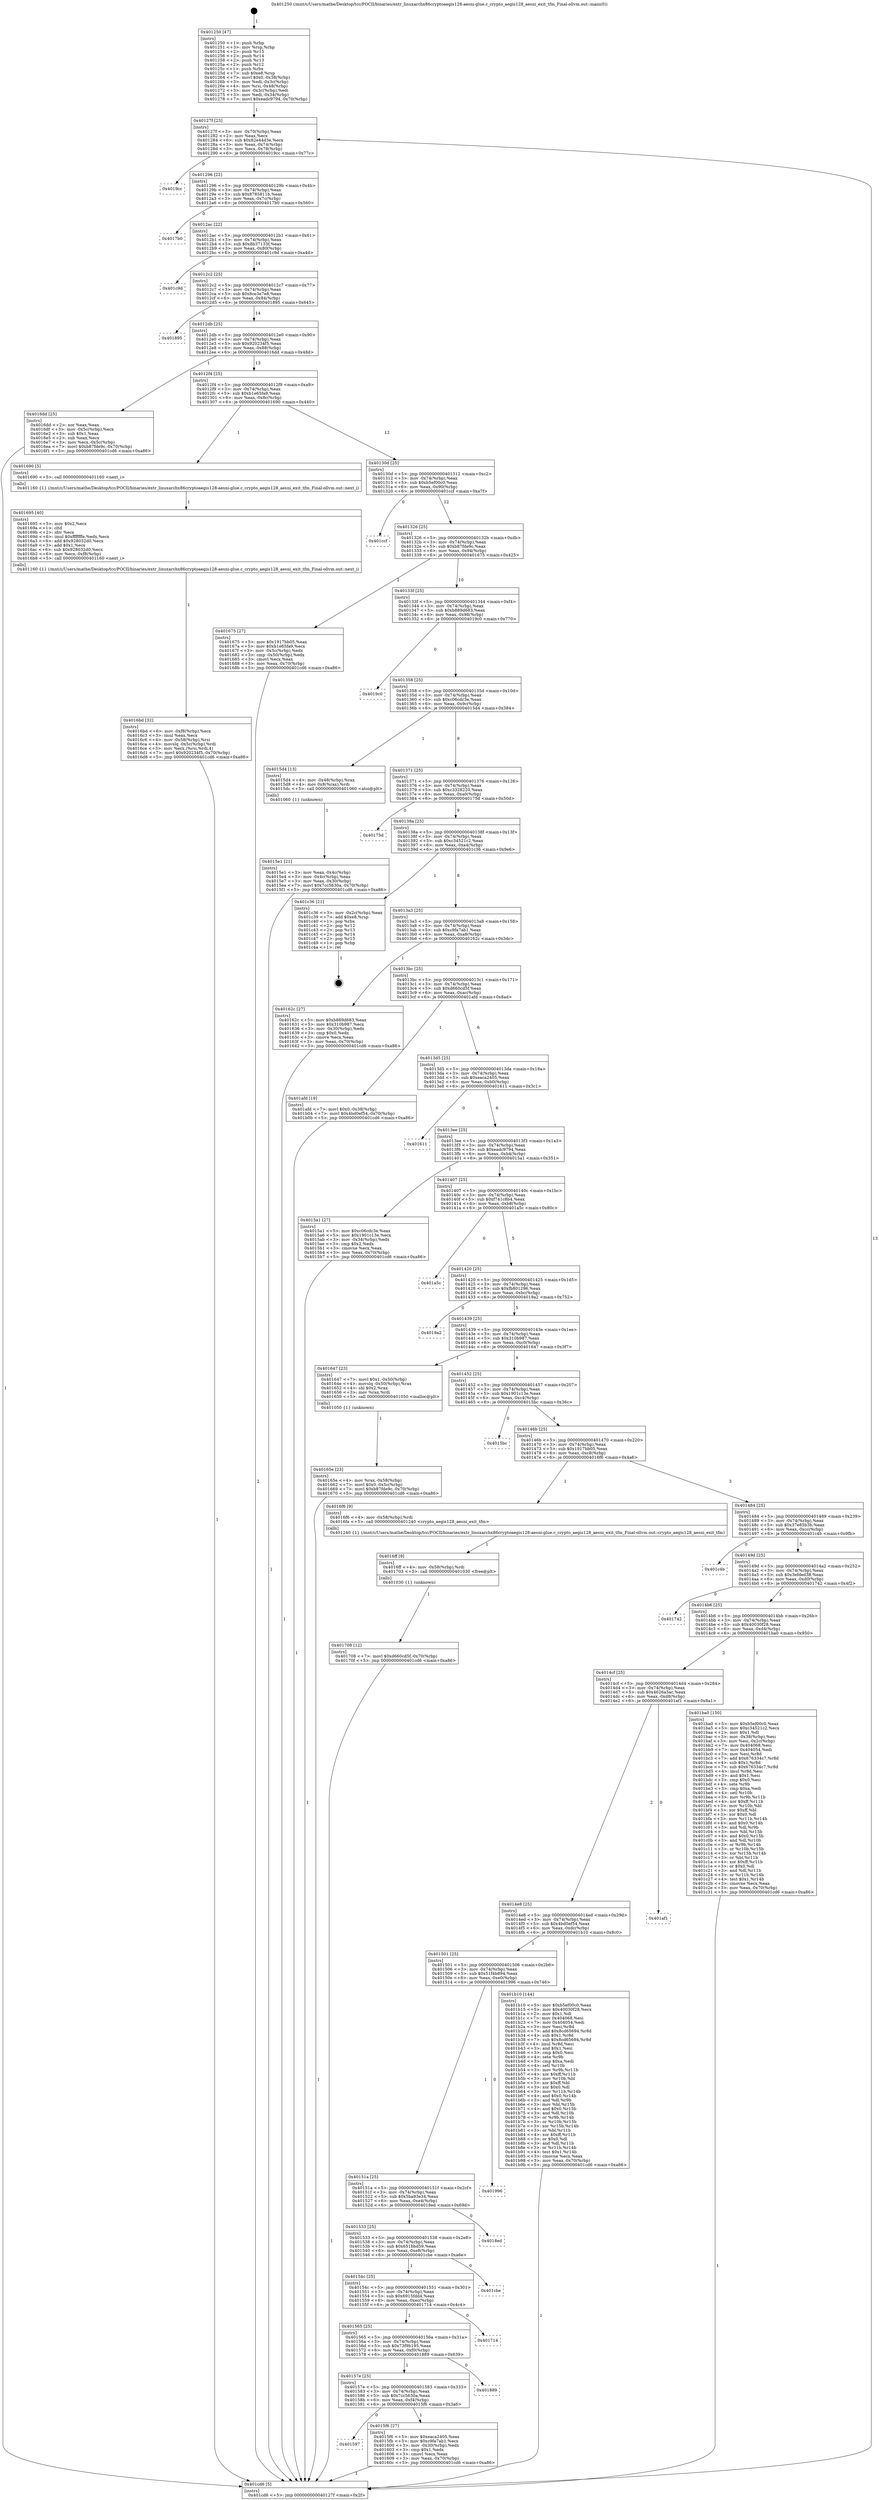 digraph "0x401250" {
  label = "0x401250 (/mnt/c/Users/mathe/Desktop/tcc/POCII/binaries/extr_linuxarchx86cryptoaegis128-aesni-glue.c_crypto_aegis128_aesni_exit_tfm_Final-ollvm.out::main(0))"
  labelloc = "t"
  node[shape=record]

  Entry [label="",width=0.3,height=0.3,shape=circle,fillcolor=black,style=filled]
  "0x40127f" [label="{
     0x40127f [23]\l
     | [instrs]\l
     &nbsp;&nbsp;0x40127f \<+3\>: mov -0x70(%rbp),%eax\l
     &nbsp;&nbsp;0x401282 \<+2\>: mov %eax,%ecx\l
     &nbsp;&nbsp;0x401284 \<+6\>: sub $0x82e44d3e,%ecx\l
     &nbsp;&nbsp;0x40128a \<+3\>: mov %eax,-0x74(%rbp)\l
     &nbsp;&nbsp;0x40128d \<+3\>: mov %ecx,-0x78(%rbp)\l
     &nbsp;&nbsp;0x401290 \<+6\>: je 00000000004019cc \<main+0x77c\>\l
  }"]
  "0x4019cc" [label="{
     0x4019cc\l
  }", style=dashed]
  "0x401296" [label="{
     0x401296 [22]\l
     | [instrs]\l
     &nbsp;&nbsp;0x401296 \<+5\>: jmp 000000000040129b \<main+0x4b\>\l
     &nbsp;&nbsp;0x40129b \<+3\>: mov -0x74(%rbp),%eax\l
     &nbsp;&nbsp;0x40129e \<+5\>: sub $0x8785811b,%eax\l
     &nbsp;&nbsp;0x4012a3 \<+3\>: mov %eax,-0x7c(%rbp)\l
     &nbsp;&nbsp;0x4012a6 \<+6\>: je 00000000004017b0 \<main+0x560\>\l
  }"]
  Exit [label="",width=0.3,height=0.3,shape=circle,fillcolor=black,style=filled,peripheries=2]
  "0x4017b0" [label="{
     0x4017b0\l
  }", style=dashed]
  "0x4012ac" [label="{
     0x4012ac [22]\l
     | [instrs]\l
     &nbsp;&nbsp;0x4012ac \<+5\>: jmp 00000000004012b1 \<main+0x61\>\l
     &nbsp;&nbsp;0x4012b1 \<+3\>: mov -0x74(%rbp),%eax\l
     &nbsp;&nbsp;0x4012b4 \<+5\>: sub $0x8b37133f,%eax\l
     &nbsp;&nbsp;0x4012b9 \<+3\>: mov %eax,-0x80(%rbp)\l
     &nbsp;&nbsp;0x4012bc \<+6\>: je 0000000000401c9d \<main+0xa4d\>\l
  }"]
  "0x401708" [label="{
     0x401708 [12]\l
     | [instrs]\l
     &nbsp;&nbsp;0x401708 \<+7\>: movl $0xd660cd5f,-0x70(%rbp)\l
     &nbsp;&nbsp;0x40170f \<+5\>: jmp 0000000000401cd6 \<main+0xa86\>\l
  }"]
  "0x401c9d" [label="{
     0x401c9d\l
  }", style=dashed]
  "0x4012c2" [label="{
     0x4012c2 [25]\l
     | [instrs]\l
     &nbsp;&nbsp;0x4012c2 \<+5\>: jmp 00000000004012c7 \<main+0x77\>\l
     &nbsp;&nbsp;0x4012c7 \<+3\>: mov -0x74(%rbp),%eax\l
     &nbsp;&nbsp;0x4012ca \<+5\>: sub $0x8ce3e7e8,%eax\l
     &nbsp;&nbsp;0x4012cf \<+6\>: mov %eax,-0x84(%rbp)\l
     &nbsp;&nbsp;0x4012d5 \<+6\>: je 0000000000401895 \<main+0x645\>\l
  }"]
  "0x4016ff" [label="{
     0x4016ff [9]\l
     | [instrs]\l
     &nbsp;&nbsp;0x4016ff \<+4\>: mov -0x58(%rbp),%rdi\l
     &nbsp;&nbsp;0x401703 \<+5\>: call 0000000000401030 \<free@plt\>\l
     | [calls]\l
     &nbsp;&nbsp;0x401030 \{1\} (unknown)\l
  }"]
  "0x401895" [label="{
     0x401895\l
  }", style=dashed]
  "0x4012db" [label="{
     0x4012db [25]\l
     | [instrs]\l
     &nbsp;&nbsp;0x4012db \<+5\>: jmp 00000000004012e0 \<main+0x90\>\l
     &nbsp;&nbsp;0x4012e0 \<+3\>: mov -0x74(%rbp),%eax\l
     &nbsp;&nbsp;0x4012e3 \<+5\>: sub $0x920234f5,%eax\l
     &nbsp;&nbsp;0x4012e8 \<+6\>: mov %eax,-0x88(%rbp)\l
     &nbsp;&nbsp;0x4012ee \<+6\>: je 00000000004016dd \<main+0x48d\>\l
  }"]
  "0x4016bd" [label="{
     0x4016bd [32]\l
     | [instrs]\l
     &nbsp;&nbsp;0x4016bd \<+6\>: mov -0xf8(%rbp),%ecx\l
     &nbsp;&nbsp;0x4016c3 \<+3\>: imul %eax,%ecx\l
     &nbsp;&nbsp;0x4016c6 \<+4\>: mov -0x58(%rbp),%rsi\l
     &nbsp;&nbsp;0x4016ca \<+4\>: movslq -0x5c(%rbp),%rdi\l
     &nbsp;&nbsp;0x4016ce \<+3\>: mov %ecx,(%rsi,%rdi,4)\l
     &nbsp;&nbsp;0x4016d1 \<+7\>: movl $0x920234f5,-0x70(%rbp)\l
     &nbsp;&nbsp;0x4016d8 \<+5\>: jmp 0000000000401cd6 \<main+0xa86\>\l
  }"]
  "0x4016dd" [label="{
     0x4016dd [25]\l
     | [instrs]\l
     &nbsp;&nbsp;0x4016dd \<+2\>: xor %eax,%eax\l
     &nbsp;&nbsp;0x4016df \<+3\>: mov -0x5c(%rbp),%ecx\l
     &nbsp;&nbsp;0x4016e2 \<+3\>: sub $0x1,%eax\l
     &nbsp;&nbsp;0x4016e5 \<+2\>: sub %eax,%ecx\l
     &nbsp;&nbsp;0x4016e7 \<+3\>: mov %ecx,-0x5c(%rbp)\l
     &nbsp;&nbsp;0x4016ea \<+7\>: movl $0xb87fde9c,-0x70(%rbp)\l
     &nbsp;&nbsp;0x4016f1 \<+5\>: jmp 0000000000401cd6 \<main+0xa86\>\l
  }"]
  "0x4012f4" [label="{
     0x4012f4 [25]\l
     | [instrs]\l
     &nbsp;&nbsp;0x4012f4 \<+5\>: jmp 00000000004012f9 \<main+0xa9\>\l
     &nbsp;&nbsp;0x4012f9 \<+3\>: mov -0x74(%rbp),%eax\l
     &nbsp;&nbsp;0x4012fc \<+5\>: sub $0xb1e65fa9,%eax\l
     &nbsp;&nbsp;0x401301 \<+6\>: mov %eax,-0x8c(%rbp)\l
     &nbsp;&nbsp;0x401307 \<+6\>: je 0000000000401690 \<main+0x440\>\l
  }"]
  "0x401695" [label="{
     0x401695 [40]\l
     | [instrs]\l
     &nbsp;&nbsp;0x401695 \<+5\>: mov $0x2,%ecx\l
     &nbsp;&nbsp;0x40169a \<+1\>: cltd\l
     &nbsp;&nbsp;0x40169b \<+2\>: idiv %ecx\l
     &nbsp;&nbsp;0x40169d \<+6\>: imul $0xfffffffe,%edx,%ecx\l
     &nbsp;&nbsp;0x4016a3 \<+6\>: add $0x928032d0,%ecx\l
     &nbsp;&nbsp;0x4016a9 \<+3\>: add $0x1,%ecx\l
     &nbsp;&nbsp;0x4016ac \<+6\>: sub $0x928032d0,%ecx\l
     &nbsp;&nbsp;0x4016b2 \<+6\>: mov %ecx,-0xf8(%rbp)\l
     &nbsp;&nbsp;0x4016b8 \<+5\>: call 0000000000401160 \<next_i\>\l
     | [calls]\l
     &nbsp;&nbsp;0x401160 \{1\} (/mnt/c/Users/mathe/Desktop/tcc/POCII/binaries/extr_linuxarchx86cryptoaegis128-aesni-glue.c_crypto_aegis128_aesni_exit_tfm_Final-ollvm.out::next_i)\l
  }"]
  "0x401690" [label="{
     0x401690 [5]\l
     | [instrs]\l
     &nbsp;&nbsp;0x401690 \<+5\>: call 0000000000401160 \<next_i\>\l
     | [calls]\l
     &nbsp;&nbsp;0x401160 \{1\} (/mnt/c/Users/mathe/Desktop/tcc/POCII/binaries/extr_linuxarchx86cryptoaegis128-aesni-glue.c_crypto_aegis128_aesni_exit_tfm_Final-ollvm.out::next_i)\l
  }"]
  "0x40130d" [label="{
     0x40130d [25]\l
     | [instrs]\l
     &nbsp;&nbsp;0x40130d \<+5\>: jmp 0000000000401312 \<main+0xc2\>\l
     &nbsp;&nbsp;0x401312 \<+3\>: mov -0x74(%rbp),%eax\l
     &nbsp;&nbsp;0x401315 \<+5\>: sub $0xb5ef00c0,%eax\l
     &nbsp;&nbsp;0x40131a \<+6\>: mov %eax,-0x90(%rbp)\l
     &nbsp;&nbsp;0x401320 \<+6\>: je 0000000000401ccf \<main+0xa7f\>\l
  }"]
  "0x40165e" [label="{
     0x40165e [23]\l
     | [instrs]\l
     &nbsp;&nbsp;0x40165e \<+4\>: mov %rax,-0x58(%rbp)\l
     &nbsp;&nbsp;0x401662 \<+7\>: movl $0x0,-0x5c(%rbp)\l
     &nbsp;&nbsp;0x401669 \<+7\>: movl $0xb87fde9c,-0x70(%rbp)\l
     &nbsp;&nbsp;0x401670 \<+5\>: jmp 0000000000401cd6 \<main+0xa86\>\l
  }"]
  "0x401ccf" [label="{
     0x401ccf\l
  }", style=dashed]
  "0x401326" [label="{
     0x401326 [25]\l
     | [instrs]\l
     &nbsp;&nbsp;0x401326 \<+5\>: jmp 000000000040132b \<main+0xdb\>\l
     &nbsp;&nbsp;0x40132b \<+3\>: mov -0x74(%rbp),%eax\l
     &nbsp;&nbsp;0x40132e \<+5\>: sub $0xb87fde9c,%eax\l
     &nbsp;&nbsp;0x401333 \<+6\>: mov %eax,-0x94(%rbp)\l
     &nbsp;&nbsp;0x401339 \<+6\>: je 0000000000401675 \<main+0x425\>\l
  }"]
  "0x401597" [label="{
     0x401597\l
  }", style=dashed]
  "0x401675" [label="{
     0x401675 [27]\l
     | [instrs]\l
     &nbsp;&nbsp;0x401675 \<+5\>: mov $0x1917bb05,%eax\l
     &nbsp;&nbsp;0x40167a \<+5\>: mov $0xb1e65fa9,%ecx\l
     &nbsp;&nbsp;0x40167f \<+3\>: mov -0x5c(%rbp),%edx\l
     &nbsp;&nbsp;0x401682 \<+3\>: cmp -0x50(%rbp),%edx\l
     &nbsp;&nbsp;0x401685 \<+3\>: cmovl %ecx,%eax\l
     &nbsp;&nbsp;0x401688 \<+3\>: mov %eax,-0x70(%rbp)\l
     &nbsp;&nbsp;0x40168b \<+5\>: jmp 0000000000401cd6 \<main+0xa86\>\l
  }"]
  "0x40133f" [label="{
     0x40133f [25]\l
     | [instrs]\l
     &nbsp;&nbsp;0x40133f \<+5\>: jmp 0000000000401344 \<main+0xf4\>\l
     &nbsp;&nbsp;0x401344 \<+3\>: mov -0x74(%rbp),%eax\l
     &nbsp;&nbsp;0x401347 \<+5\>: sub $0xb889d683,%eax\l
     &nbsp;&nbsp;0x40134c \<+6\>: mov %eax,-0x98(%rbp)\l
     &nbsp;&nbsp;0x401352 \<+6\>: je 00000000004019c0 \<main+0x770\>\l
  }"]
  "0x4015f6" [label="{
     0x4015f6 [27]\l
     | [instrs]\l
     &nbsp;&nbsp;0x4015f6 \<+5\>: mov $0xeaca2405,%eax\l
     &nbsp;&nbsp;0x4015fb \<+5\>: mov $0xc9fa7ab1,%ecx\l
     &nbsp;&nbsp;0x401600 \<+3\>: mov -0x30(%rbp),%edx\l
     &nbsp;&nbsp;0x401603 \<+3\>: cmp $0x1,%edx\l
     &nbsp;&nbsp;0x401606 \<+3\>: cmovl %ecx,%eax\l
     &nbsp;&nbsp;0x401609 \<+3\>: mov %eax,-0x70(%rbp)\l
     &nbsp;&nbsp;0x40160c \<+5\>: jmp 0000000000401cd6 \<main+0xa86\>\l
  }"]
  "0x4019c0" [label="{
     0x4019c0\l
  }", style=dashed]
  "0x401358" [label="{
     0x401358 [25]\l
     | [instrs]\l
     &nbsp;&nbsp;0x401358 \<+5\>: jmp 000000000040135d \<main+0x10d\>\l
     &nbsp;&nbsp;0x40135d \<+3\>: mov -0x74(%rbp),%eax\l
     &nbsp;&nbsp;0x401360 \<+5\>: sub $0xc06cdc3e,%eax\l
     &nbsp;&nbsp;0x401365 \<+6\>: mov %eax,-0x9c(%rbp)\l
     &nbsp;&nbsp;0x40136b \<+6\>: je 00000000004015d4 \<main+0x384\>\l
  }"]
  "0x40157e" [label="{
     0x40157e [25]\l
     | [instrs]\l
     &nbsp;&nbsp;0x40157e \<+5\>: jmp 0000000000401583 \<main+0x333\>\l
     &nbsp;&nbsp;0x401583 \<+3\>: mov -0x74(%rbp),%eax\l
     &nbsp;&nbsp;0x401586 \<+5\>: sub $0x7cc5630a,%eax\l
     &nbsp;&nbsp;0x40158b \<+6\>: mov %eax,-0xf4(%rbp)\l
     &nbsp;&nbsp;0x401591 \<+6\>: je 00000000004015f6 \<main+0x3a6\>\l
  }"]
  "0x4015d4" [label="{
     0x4015d4 [13]\l
     | [instrs]\l
     &nbsp;&nbsp;0x4015d4 \<+4\>: mov -0x48(%rbp),%rax\l
     &nbsp;&nbsp;0x4015d8 \<+4\>: mov 0x8(%rax),%rdi\l
     &nbsp;&nbsp;0x4015dc \<+5\>: call 0000000000401060 \<atoi@plt\>\l
     | [calls]\l
     &nbsp;&nbsp;0x401060 \{1\} (unknown)\l
  }"]
  "0x401371" [label="{
     0x401371 [25]\l
     | [instrs]\l
     &nbsp;&nbsp;0x401371 \<+5\>: jmp 0000000000401376 \<main+0x126\>\l
     &nbsp;&nbsp;0x401376 \<+3\>: mov -0x74(%rbp),%eax\l
     &nbsp;&nbsp;0x401379 \<+5\>: sub $0xc3328220,%eax\l
     &nbsp;&nbsp;0x40137e \<+6\>: mov %eax,-0xa0(%rbp)\l
     &nbsp;&nbsp;0x401384 \<+6\>: je 000000000040175d \<main+0x50d\>\l
  }"]
  "0x401889" [label="{
     0x401889\l
  }", style=dashed]
  "0x40175d" [label="{
     0x40175d\l
  }", style=dashed]
  "0x40138a" [label="{
     0x40138a [25]\l
     | [instrs]\l
     &nbsp;&nbsp;0x40138a \<+5\>: jmp 000000000040138f \<main+0x13f\>\l
     &nbsp;&nbsp;0x40138f \<+3\>: mov -0x74(%rbp),%eax\l
     &nbsp;&nbsp;0x401392 \<+5\>: sub $0xc34521c2,%eax\l
     &nbsp;&nbsp;0x401397 \<+6\>: mov %eax,-0xa4(%rbp)\l
     &nbsp;&nbsp;0x40139d \<+6\>: je 0000000000401c36 \<main+0x9e6\>\l
  }"]
  "0x401565" [label="{
     0x401565 [25]\l
     | [instrs]\l
     &nbsp;&nbsp;0x401565 \<+5\>: jmp 000000000040156a \<main+0x31a\>\l
     &nbsp;&nbsp;0x40156a \<+3\>: mov -0x74(%rbp),%eax\l
     &nbsp;&nbsp;0x40156d \<+5\>: sub $0x73f9b195,%eax\l
     &nbsp;&nbsp;0x401572 \<+6\>: mov %eax,-0xf0(%rbp)\l
     &nbsp;&nbsp;0x401578 \<+6\>: je 0000000000401889 \<main+0x639\>\l
  }"]
  "0x401c36" [label="{
     0x401c36 [21]\l
     | [instrs]\l
     &nbsp;&nbsp;0x401c36 \<+3\>: mov -0x2c(%rbp),%eax\l
     &nbsp;&nbsp;0x401c39 \<+7\>: add $0xe8,%rsp\l
     &nbsp;&nbsp;0x401c40 \<+1\>: pop %rbx\l
     &nbsp;&nbsp;0x401c41 \<+2\>: pop %r12\l
     &nbsp;&nbsp;0x401c43 \<+2\>: pop %r13\l
     &nbsp;&nbsp;0x401c45 \<+2\>: pop %r14\l
     &nbsp;&nbsp;0x401c47 \<+2\>: pop %r15\l
     &nbsp;&nbsp;0x401c49 \<+1\>: pop %rbp\l
     &nbsp;&nbsp;0x401c4a \<+1\>: ret\l
  }"]
  "0x4013a3" [label="{
     0x4013a3 [25]\l
     | [instrs]\l
     &nbsp;&nbsp;0x4013a3 \<+5\>: jmp 00000000004013a8 \<main+0x158\>\l
     &nbsp;&nbsp;0x4013a8 \<+3\>: mov -0x74(%rbp),%eax\l
     &nbsp;&nbsp;0x4013ab \<+5\>: sub $0xc9fa7ab1,%eax\l
     &nbsp;&nbsp;0x4013b0 \<+6\>: mov %eax,-0xa8(%rbp)\l
     &nbsp;&nbsp;0x4013b6 \<+6\>: je 000000000040162c \<main+0x3dc\>\l
  }"]
  "0x401714" [label="{
     0x401714\l
  }", style=dashed]
  "0x40162c" [label="{
     0x40162c [27]\l
     | [instrs]\l
     &nbsp;&nbsp;0x40162c \<+5\>: mov $0xb889d683,%eax\l
     &nbsp;&nbsp;0x401631 \<+5\>: mov $0x310b987,%ecx\l
     &nbsp;&nbsp;0x401636 \<+3\>: mov -0x30(%rbp),%edx\l
     &nbsp;&nbsp;0x401639 \<+3\>: cmp $0x0,%edx\l
     &nbsp;&nbsp;0x40163c \<+3\>: cmove %ecx,%eax\l
     &nbsp;&nbsp;0x40163f \<+3\>: mov %eax,-0x70(%rbp)\l
     &nbsp;&nbsp;0x401642 \<+5\>: jmp 0000000000401cd6 \<main+0xa86\>\l
  }"]
  "0x4013bc" [label="{
     0x4013bc [25]\l
     | [instrs]\l
     &nbsp;&nbsp;0x4013bc \<+5\>: jmp 00000000004013c1 \<main+0x171\>\l
     &nbsp;&nbsp;0x4013c1 \<+3\>: mov -0x74(%rbp),%eax\l
     &nbsp;&nbsp;0x4013c4 \<+5\>: sub $0xd660cd5f,%eax\l
     &nbsp;&nbsp;0x4013c9 \<+6\>: mov %eax,-0xac(%rbp)\l
     &nbsp;&nbsp;0x4013cf \<+6\>: je 0000000000401afd \<main+0x8ad\>\l
  }"]
  "0x40154c" [label="{
     0x40154c [25]\l
     | [instrs]\l
     &nbsp;&nbsp;0x40154c \<+5\>: jmp 0000000000401551 \<main+0x301\>\l
     &nbsp;&nbsp;0x401551 \<+3\>: mov -0x74(%rbp),%eax\l
     &nbsp;&nbsp;0x401554 \<+5\>: sub $0x6915fdd4,%eax\l
     &nbsp;&nbsp;0x401559 \<+6\>: mov %eax,-0xec(%rbp)\l
     &nbsp;&nbsp;0x40155f \<+6\>: je 0000000000401714 \<main+0x4c4\>\l
  }"]
  "0x401afd" [label="{
     0x401afd [19]\l
     | [instrs]\l
     &nbsp;&nbsp;0x401afd \<+7\>: movl $0x0,-0x38(%rbp)\l
     &nbsp;&nbsp;0x401b04 \<+7\>: movl $0x4bd0ef54,-0x70(%rbp)\l
     &nbsp;&nbsp;0x401b0b \<+5\>: jmp 0000000000401cd6 \<main+0xa86\>\l
  }"]
  "0x4013d5" [label="{
     0x4013d5 [25]\l
     | [instrs]\l
     &nbsp;&nbsp;0x4013d5 \<+5\>: jmp 00000000004013da \<main+0x18a\>\l
     &nbsp;&nbsp;0x4013da \<+3\>: mov -0x74(%rbp),%eax\l
     &nbsp;&nbsp;0x4013dd \<+5\>: sub $0xeaca2405,%eax\l
     &nbsp;&nbsp;0x4013e2 \<+6\>: mov %eax,-0xb0(%rbp)\l
     &nbsp;&nbsp;0x4013e8 \<+6\>: je 0000000000401611 \<main+0x3c1\>\l
  }"]
  "0x401cbe" [label="{
     0x401cbe\l
  }", style=dashed]
  "0x401611" [label="{
     0x401611\l
  }", style=dashed]
  "0x4013ee" [label="{
     0x4013ee [25]\l
     | [instrs]\l
     &nbsp;&nbsp;0x4013ee \<+5\>: jmp 00000000004013f3 \<main+0x1a3\>\l
     &nbsp;&nbsp;0x4013f3 \<+3\>: mov -0x74(%rbp),%eax\l
     &nbsp;&nbsp;0x4013f6 \<+5\>: sub $0xeadc9794,%eax\l
     &nbsp;&nbsp;0x4013fb \<+6\>: mov %eax,-0xb4(%rbp)\l
     &nbsp;&nbsp;0x401401 \<+6\>: je 00000000004015a1 \<main+0x351\>\l
  }"]
  "0x401533" [label="{
     0x401533 [25]\l
     | [instrs]\l
     &nbsp;&nbsp;0x401533 \<+5\>: jmp 0000000000401538 \<main+0x2e8\>\l
     &nbsp;&nbsp;0x401538 \<+3\>: mov -0x74(%rbp),%eax\l
     &nbsp;&nbsp;0x40153b \<+5\>: sub $0x651bbd59,%eax\l
     &nbsp;&nbsp;0x401540 \<+6\>: mov %eax,-0xe8(%rbp)\l
     &nbsp;&nbsp;0x401546 \<+6\>: je 0000000000401cbe \<main+0xa6e\>\l
  }"]
  "0x4015a1" [label="{
     0x4015a1 [27]\l
     | [instrs]\l
     &nbsp;&nbsp;0x4015a1 \<+5\>: mov $0xc06cdc3e,%eax\l
     &nbsp;&nbsp;0x4015a6 \<+5\>: mov $0x1901c13e,%ecx\l
     &nbsp;&nbsp;0x4015ab \<+3\>: mov -0x34(%rbp),%edx\l
     &nbsp;&nbsp;0x4015ae \<+3\>: cmp $0x2,%edx\l
     &nbsp;&nbsp;0x4015b1 \<+3\>: cmovne %ecx,%eax\l
     &nbsp;&nbsp;0x4015b4 \<+3\>: mov %eax,-0x70(%rbp)\l
     &nbsp;&nbsp;0x4015b7 \<+5\>: jmp 0000000000401cd6 \<main+0xa86\>\l
  }"]
  "0x401407" [label="{
     0x401407 [25]\l
     | [instrs]\l
     &nbsp;&nbsp;0x401407 \<+5\>: jmp 000000000040140c \<main+0x1bc\>\l
     &nbsp;&nbsp;0x40140c \<+3\>: mov -0x74(%rbp),%eax\l
     &nbsp;&nbsp;0x40140f \<+5\>: sub $0xf741c8b4,%eax\l
     &nbsp;&nbsp;0x401414 \<+6\>: mov %eax,-0xb8(%rbp)\l
     &nbsp;&nbsp;0x40141a \<+6\>: je 0000000000401a5c \<main+0x80c\>\l
  }"]
  "0x401cd6" [label="{
     0x401cd6 [5]\l
     | [instrs]\l
     &nbsp;&nbsp;0x401cd6 \<+5\>: jmp 000000000040127f \<main+0x2f\>\l
  }"]
  "0x401250" [label="{
     0x401250 [47]\l
     | [instrs]\l
     &nbsp;&nbsp;0x401250 \<+1\>: push %rbp\l
     &nbsp;&nbsp;0x401251 \<+3\>: mov %rsp,%rbp\l
     &nbsp;&nbsp;0x401254 \<+2\>: push %r15\l
     &nbsp;&nbsp;0x401256 \<+2\>: push %r14\l
     &nbsp;&nbsp;0x401258 \<+2\>: push %r13\l
     &nbsp;&nbsp;0x40125a \<+2\>: push %r12\l
     &nbsp;&nbsp;0x40125c \<+1\>: push %rbx\l
     &nbsp;&nbsp;0x40125d \<+7\>: sub $0xe8,%rsp\l
     &nbsp;&nbsp;0x401264 \<+7\>: movl $0x0,-0x38(%rbp)\l
     &nbsp;&nbsp;0x40126b \<+3\>: mov %edi,-0x3c(%rbp)\l
     &nbsp;&nbsp;0x40126e \<+4\>: mov %rsi,-0x48(%rbp)\l
     &nbsp;&nbsp;0x401272 \<+3\>: mov -0x3c(%rbp),%edi\l
     &nbsp;&nbsp;0x401275 \<+3\>: mov %edi,-0x34(%rbp)\l
     &nbsp;&nbsp;0x401278 \<+7\>: movl $0xeadc9794,-0x70(%rbp)\l
  }"]
  "0x4015e1" [label="{
     0x4015e1 [21]\l
     | [instrs]\l
     &nbsp;&nbsp;0x4015e1 \<+3\>: mov %eax,-0x4c(%rbp)\l
     &nbsp;&nbsp;0x4015e4 \<+3\>: mov -0x4c(%rbp),%eax\l
     &nbsp;&nbsp;0x4015e7 \<+3\>: mov %eax,-0x30(%rbp)\l
     &nbsp;&nbsp;0x4015ea \<+7\>: movl $0x7cc5630a,-0x70(%rbp)\l
     &nbsp;&nbsp;0x4015f1 \<+5\>: jmp 0000000000401cd6 \<main+0xa86\>\l
  }"]
  "0x4018ed" [label="{
     0x4018ed\l
  }", style=dashed]
  "0x401a5c" [label="{
     0x401a5c\l
  }", style=dashed]
  "0x401420" [label="{
     0x401420 [25]\l
     | [instrs]\l
     &nbsp;&nbsp;0x401420 \<+5\>: jmp 0000000000401425 \<main+0x1d5\>\l
     &nbsp;&nbsp;0x401425 \<+3\>: mov -0x74(%rbp),%eax\l
     &nbsp;&nbsp;0x401428 \<+5\>: sub $0xfb801296,%eax\l
     &nbsp;&nbsp;0x40142d \<+6\>: mov %eax,-0xbc(%rbp)\l
     &nbsp;&nbsp;0x401433 \<+6\>: je 00000000004019a2 \<main+0x752\>\l
  }"]
  "0x40151a" [label="{
     0x40151a [25]\l
     | [instrs]\l
     &nbsp;&nbsp;0x40151a \<+5\>: jmp 000000000040151f \<main+0x2cf\>\l
     &nbsp;&nbsp;0x40151f \<+3\>: mov -0x74(%rbp),%eax\l
     &nbsp;&nbsp;0x401522 \<+5\>: sub $0x5ba93e34,%eax\l
     &nbsp;&nbsp;0x401527 \<+6\>: mov %eax,-0xe4(%rbp)\l
     &nbsp;&nbsp;0x40152d \<+6\>: je 00000000004018ed \<main+0x69d\>\l
  }"]
  "0x4019a2" [label="{
     0x4019a2\l
  }", style=dashed]
  "0x401439" [label="{
     0x401439 [25]\l
     | [instrs]\l
     &nbsp;&nbsp;0x401439 \<+5\>: jmp 000000000040143e \<main+0x1ee\>\l
     &nbsp;&nbsp;0x40143e \<+3\>: mov -0x74(%rbp),%eax\l
     &nbsp;&nbsp;0x401441 \<+5\>: sub $0x310b987,%eax\l
     &nbsp;&nbsp;0x401446 \<+6\>: mov %eax,-0xc0(%rbp)\l
     &nbsp;&nbsp;0x40144c \<+6\>: je 0000000000401647 \<main+0x3f7\>\l
  }"]
  "0x401996" [label="{
     0x401996\l
  }", style=dashed]
  "0x401647" [label="{
     0x401647 [23]\l
     | [instrs]\l
     &nbsp;&nbsp;0x401647 \<+7\>: movl $0x1,-0x50(%rbp)\l
     &nbsp;&nbsp;0x40164e \<+4\>: movslq -0x50(%rbp),%rax\l
     &nbsp;&nbsp;0x401652 \<+4\>: shl $0x2,%rax\l
     &nbsp;&nbsp;0x401656 \<+3\>: mov %rax,%rdi\l
     &nbsp;&nbsp;0x401659 \<+5\>: call 0000000000401050 \<malloc@plt\>\l
     | [calls]\l
     &nbsp;&nbsp;0x401050 \{1\} (unknown)\l
  }"]
  "0x401452" [label="{
     0x401452 [25]\l
     | [instrs]\l
     &nbsp;&nbsp;0x401452 \<+5\>: jmp 0000000000401457 \<main+0x207\>\l
     &nbsp;&nbsp;0x401457 \<+3\>: mov -0x74(%rbp),%eax\l
     &nbsp;&nbsp;0x40145a \<+5\>: sub $0x1901c13e,%eax\l
     &nbsp;&nbsp;0x40145f \<+6\>: mov %eax,-0xc4(%rbp)\l
     &nbsp;&nbsp;0x401465 \<+6\>: je 00000000004015bc \<main+0x36c\>\l
  }"]
  "0x401501" [label="{
     0x401501 [25]\l
     | [instrs]\l
     &nbsp;&nbsp;0x401501 \<+5\>: jmp 0000000000401506 \<main+0x2b6\>\l
     &nbsp;&nbsp;0x401506 \<+3\>: mov -0x74(%rbp),%eax\l
     &nbsp;&nbsp;0x401509 \<+5\>: sub $0x51f4b894,%eax\l
     &nbsp;&nbsp;0x40150e \<+6\>: mov %eax,-0xe0(%rbp)\l
     &nbsp;&nbsp;0x401514 \<+6\>: je 0000000000401996 \<main+0x746\>\l
  }"]
  "0x4015bc" [label="{
     0x4015bc\l
  }", style=dashed]
  "0x40146b" [label="{
     0x40146b [25]\l
     | [instrs]\l
     &nbsp;&nbsp;0x40146b \<+5\>: jmp 0000000000401470 \<main+0x220\>\l
     &nbsp;&nbsp;0x401470 \<+3\>: mov -0x74(%rbp),%eax\l
     &nbsp;&nbsp;0x401473 \<+5\>: sub $0x1917bb05,%eax\l
     &nbsp;&nbsp;0x401478 \<+6\>: mov %eax,-0xc8(%rbp)\l
     &nbsp;&nbsp;0x40147e \<+6\>: je 00000000004016f6 \<main+0x4a6\>\l
  }"]
  "0x401b10" [label="{
     0x401b10 [144]\l
     | [instrs]\l
     &nbsp;&nbsp;0x401b10 \<+5\>: mov $0xb5ef00c0,%eax\l
     &nbsp;&nbsp;0x401b15 \<+5\>: mov $0x40030f28,%ecx\l
     &nbsp;&nbsp;0x401b1a \<+2\>: mov $0x1,%dl\l
     &nbsp;&nbsp;0x401b1c \<+7\>: mov 0x404068,%esi\l
     &nbsp;&nbsp;0x401b23 \<+7\>: mov 0x404054,%edi\l
     &nbsp;&nbsp;0x401b2a \<+3\>: mov %esi,%r8d\l
     &nbsp;&nbsp;0x401b2d \<+7\>: add $0x8cd65694,%r8d\l
     &nbsp;&nbsp;0x401b34 \<+4\>: sub $0x1,%r8d\l
     &nbsp;&nbsp;0x401b38 \<+7\>: sub $0x8cd65694,%r8d\l
     &nbsp;&nbsp;0x401b3f \<+4\>: imul %r8d,%esi\l
     &nbsp;&nbsp;0x401b43 \<+3\>: and $0x1,%esi\l
     &nbsp;&nbsp;0x401b46 \<+3\>: cmp $0x0,%esi\l
     &nbsp;&nbsp;0x401b49 \<+4\>: sete %r9b\l
     &nbsp;&nbsp;0x401b4d \<+3\>: cmp $0xa,%edi\l
     &nbsp;&nbsp;0x401b50 \<+4\>: setl %r10b\l
     &nbsp;&nbsp;0x401b54 \<+3\>: mov %r9b,%r11b\l
     &nbsp;&nbsp;0x401b57 \<+4\>: xor $0xff,%r11b\l
     &nbsp;&nbsp;0x401b5b \<+3\>: mov %r10b,%bl\l
     &nbsp;&nbsp;0x401b5e \<+3\>: xor $0xff,%bl\l
     &nbsp;&nbsp;0x401b61 \<+3\>: xor $0x0,%dl\l
     &nbsp;&nbsp;0x401b64 \<+3\>: mov %r11b,%r14b\l
     &nbsp;&nbsp;0x401b67 \<+4\>: and $0x0,%r14b\l
     &nbsp;&nbsp;0x401b6b \<+3\>: and %dl,%r9b\l
     &nbsp;&nbsp;0x401b6e \<+3\>: mov %bl,%r15b\l
     &nbsp;&nbsp;0x401b71 \<+4\>: and $0x0,%r15b\l
     &nbsp;&nbsp;0x401b75 \<+3\>: and %dl,%r10b\l
     &nbsp;&nbsp;0x401b78 \<+3\>: or %r9b,%r14b\l
     &nbsp;&nbsp;0x401b7b \<+3\>: or %r10b,%r15b\l
     &nbsp;&nbsp;0x401b7e \<+3\>: xor %r15b,%r14b\l
     &nbsp;&nbsp;0x401b81 \<+3\>: or %bl,%r11b\l
     &nbsp;&nbsp;0x401b84 \<+4\>: xor $0xff,%r11b\l
     &nbsp;&nbsp;0x401b88 \<+3\>: or $0x0,%dl\l
     &nbsp;&nbsp;0x401b8b \<+3\>: and %dl,%r11b\l
     &nbsp;&nbsp;0x401b8e \<+3\>: or %r11b,%r14b\l
     &nbsp;&nbsp;0x401b91 \<+4\>: test $0x1,%r14b\l
     &nbsp;&nbsp;0x401b95 \<+3\>: cmovne %ecx,%eax\l
     &nbsp;&nbsp;0x401b98 \<+3\>: mov %eax,-0x70(%rbp)\l
     &nbsp;&nbsp;0x401b9b \<+5\>: jmp 0000000000401cd6 \<main+0xa86\>\l
  }"]
  "0x4016f6" [label="{
     0x4016f6 [9]\l
     | [instrs]\l
     &nbsp;&nbsp;0x4016f6 \<+4\>: mov -0x58(%rbp),%rdi\l
     &nbsp;&nbsp;0x4016fa \<+5\>: call 0000000000401240 \<crypto_aegis128_aesni_exit_tfm\>\l
     | [calls]\l
     &nbsp;&nbsp;0x401240 \{1\} (/mnt/c/Users/mathe/Desktop/tcc/POCII/binaries/extr_linuxarchx86cryptoaegis128-aesni-glue.c_crypto_aegis128_aesni_exit_tfm_Final-ollvm.out::crypto_aegis128_aesni_exit_tfm)\l
  }"]
  "0x401484" [label="{
     0x401484 [25]\l
     | [instrs]\l
     &nbsp;&nbsp;0x401484 \<+5\>: jmp 0000000000401489 \<main+0x239\>\l
     &nbsp;&nbsp;0x401489 \<+3\>: mov -0x74(%rbp),%eax\l
     &nbsp;&nbsp;0x40148c \<+5\>: sub $0x37e85b3b,%eax\l
     &nbsp;&nbsp;0x401491 \<+6\>: mov %eax,-0xcc(%rbp)\l
     &nbsp;&nbsp;0x401497 \<+6\>: je 0000000000401c4b \<main+0x9fb\>\l
  }"]
  "0x4014e8" [label="{
     0x4014e8 [25]\l
     | [instrs]\l
     &nbsp;&nbsp;0x4014e8 \<+5\>: jmp 00000000004014ed \<main+0x29d\>\l
     &nbsp;&nbsp;0x4014ed \<+3\>: mov -0x74(%rbp),%eax\l
     &nbsp;&nbsp;0x4014f0 \<+5\>: sub $0x4bd0ef54,%eax\l
     &nbsp;&nbsp;0x4014f5 \<+6\>: mov %eax,-0xdc(%rbp)\l
     &nbsp;&nbsp;0x4014fb \<+6\>: je 0000000000401b10 \<main+0x8c0\>\l
  }"]
  "0x401c4b" [label="{
     0x401c4b\l
  }", style=dashed]
  "0x40149d" [label="{
     0x40149d [25]\l
     | [instrs]\l
     &nbsp;&nbsp;0x40149d \<+5\>: jmp 00000000004014a2 \<main+0x252\>\l
     &nbsp;&nbsp;0x4014a2 \<+3\>: mov -0x74(%rbp),%eax\l
     &nbsp;&nbsp;0x4014a5 \<+5\>: sub $0x3efded38,%eax\l
     &nbsp;&nbsp;0x4014aa \<+6\>: mov %eax,-0xd0(%rbp)\l
     &nbsp;&nbsp;0x4014b0 \<+6\>: je 0000000000401742 \<main+0x4f2\>\l
  }"]
  "0x401af1" [label="{
     0x401af1\l
  }", style=dashed]
  "0x401742" [label="{
     0x401742\l
  }", style=dashed]
  "0x4014b6" [label="{
     0x4014b6 [25]\l
     | [instrs]\l
     &nbsp;&nbsp;0x4014b6 \<+5\>: jmp 00000000004014bb \<main+0x26b\>\l
     &nbsp;&nbsp;0x4014bb \<+3\>: mov -0x74(%rbp),%eax\l
     &nbsp;&nbsp;0x4014be \<+5\>: sub $0x40030f28,%eax\l
     &nbsp;&nbsp;0x4014c3 \<+6\>: mov %eax,-0xd4(%rbp)\l
     &nbsp;&nbsp;0x4014c9 \<+6\>: je 0000000000401ba0 \<main+0x950\>\l
  }"]
  "0x4014cf" [label="{
     0x4014cf [25]\l
     | [instrs]\l
     &nbsp;&nbsp;0x4014cf \<+5\>: jmp 00000000004014d4 \<main+0x284\>\l
     &nbsp;&nbsp;0x4014d4 \<+3\>: mov -0x74(%rbp),%eax\l
     &nbsp;&nbsp;0x4014d7 \<+5\>: sub $0x4626a3ac,%eax\l
     &nbsp;&nbsp;0x4014dc \<+6\>: mov %eax,-0xd8(%rbp)\l
     &nbsp;&nbsp;0x4014e2 \<+6\>: je 0000000000401af1 \<main+0x8a1\>\l
  }"]
  "0x401ba0" [label="{
     0x401ba0 [150]\l
     | [instrs]\l
     &nbsp;&nbsp;0x401ba0 \<+5\>: mov $0xb5ef00c0,%eax\l
     &nbsp;&nbsp;0x401ba5 \<+5\>: mov $0xc34521c2,%ecx\l
     &nbsp;&nbsp;0x401baa \<+2\>: mov $0x1,%dl\l
     &nbsp;&nbsp;0x401bac \<+3\>: mov -0x38(%rbp),%esi\l
     &nbsp;&nbsp;0x401baf \<+3\>: mov %esi,-0x2c(%rbp)\l
     &nbsp;&nbsp;0x401bb2 \<+7\>: mov 0x404068,%esi\l
     &nbsp;&nbsp;0x401bb9 \<+7\>: mov 0x404054,%edi\l
     &nbsp;&nbsp;0x401bc0 \<+3\>: mov %esi,%r8d\l
     &nbsp;&nbsp;0x401bc3 \<+7\>: add $0x676334c7,%r8d\l
     &nbsp;&nbsp;0x401bca \<+4\>: sub $0x1,%r8d\l
     &nbsp;&nbsp;0x401bce \<+7\>: sub $0x676334c7,%r8d\l
     &nbsp;&nbsp;0x401bd5 \<+4\>: imul %r8d,%esi\l
     &nbsp;&nbsp;0x401bd9 \<+3\>: and $0x1,%esi\l
     &nbsp;&nbsp;0x401bdc \<+3\>: cmp $0x0,%esi\l
     &nbsp;&nbsp;0x401bdf \<+4\>: sete %r9b\l
     &nbsp;&nbsp;0x401be3 \<+3\>: cmp $0xa,%edi\l
     &nbsp;&nbsp;0x401be6 \<+4\>: setl %r10b\l
     &nbsp;&nbsp;0x401bea \<+3\>: mov %r9b,%r11b\l
     &nbsp;&nbsp;0x401bed \<+4\>: xor $0xff,%r11b\l
     &nbsp;&nbsp;0x401bf1 \<+3\>: mov %r10b,%bl\l
     &nbsp;&nbsp;0x401bf4 \<+3\>: xor $0xff,%bl\l
     &nbsp;&nbsp;0x401bf7 \<+3\>: xor $0x0,%dl\l
     &nbsp;&nbsp;0x401bfa \<+3\>: mov %r11b,%r14b\l
     &nbsp;&nbsp;0x401bfd \<+4\>: and $0x0,%r14b\l
     &nbsp;&nbsp;0x401c01 \<+3\>: and %dl,%r9b\l
     &nbsp;&nbsp;0x401c04 \<+3\>: mov %bl,%r15b\l
     &nbsp;&nbsp;0x401c07 \<+4\>: and $0x0,%r15b\l
     &nbsp;&nbsp;0x401c0b \<+3\>: and %dl,%r10b\l
     &nbsp;&nbsp;0x401c0e \<+3\>: or %r9b,%r14b\l
     &nbsp;&nbsp;0x401c11 \<+3\>: or %r10b,%r15b\l
     &nbsp;&nbsp;0x401c14 \<+3\>: xor %r15b,%r14b\l
     &nbsp;&nbsp;0x401c17 \<+3\>: or %bl,%r11b\l
     &nbsp;&nbsp;0x401c1a \<+4\>: xor $0xff,%r11b\l
     &nbsp;&nbsp;0x401c1e \<+3\>: or $0x0,%dl\l
     &nbsp;&nbsp;0x401c21 \<+3\>: and %dl,%r11b\l
     &nbsp;&nbsp;0x401c24 \<+3\>: or %r11b,%r14b\l
     &nbsp;&nbsp;0x401c27 \<+4\>: test $0x1,%r14b\l
     &nbsp;&nbsp;0x401c2b \<+3\>: cmovne %ecx,%eax\l
     &nbsp;&nbsp;0x401c2e \<+3\>: mov %eax,-0x70(%rbp)\l
     &nbsp;&nbsp;0x401c31 \<+5\>: jmp 0000000000401cd6 \<main+0xa86\>\l
  }"]
  Entry -> "0x401250" [label=" 1"]
  "0x40127f" -> "0x4019cc" [label=" 0"]
  "0x40127f" -> "0x401296" [label=" 14"]
  "0x401c36" -> Exit [label=" 1"]
  "0x401296" -> "0x4017b0" [label=" 0"]
  "0x401296" -> "0x4012ac" [label=" 14"]
  "0x401ba0" -> "0x401cd6" [label=" 1"]
  "0x4012ac" -> "0x401c9d" [label=" 0"]
  "0x4012ac" -> "0x4012c2" [label=" 14"]
  "0x401b10" -> "0x401cd6" [label=" 1"]
  "0x4012c2" -> "0x401895" [label=" 0"]
  "0x4012c2" -> "0x4012db" [label=" 14"]
  "0x401afd" -> "0x401cd6" [label=" 1"]
  "0x4012db" -> "0x4016dd" [label=" 1"]
  "0x4012db" -> "0x4012f4" [label=" 13"]
  "0x401708" -> "0x401cd6" [label=" 1"]
  "0x4012f4" -> "0x401690" [label=" 1"]
  "0x4012f4" -> "0x40130d" [label=" 12"]
  "0x4016ff" -> "0x401708" [label=" 1"]
  "0x40130d" -> "0x401ccf" [label=" 0"]
  "0x40130d" -> "0x401326" [label=" 12"]
  "0x4016f6" -> "0x4016ff" [label=" 1"]
  "0x401326" -> "0x401675" [label=" 2"]
  "0x401326" -> "0x40133f" [label=" 10"]
  "0x4016dd" -> "0x401cd6" [label=" 1"]
  "0x40133f" -> "0x4019c0" [label=" 0"]
  "0x40133f" -> "0x401358" [label=" 10"]
  "0x4016bd" -> "0x401cd6" [label=" 1"]
  "0x401358" -> "0x4015d4" [label=" 1"]
  "0x401358" -> "0x401371" [label=" 9"]
  "0x401690" -> "0x401695" [label=" 1"]
  "0x401371" -> "0x40175d" [label=" 0"]
  "0x401371" -> "0x40138a" [label=" 9"]
  "0x401675" -> "0x401cd6" [label=" 2"]
  "0x40138a" -> "0x401c36" [label=" 1"]
  "0x40138a" -> "0x4013a3" [label=" 8"]
  "0x401647" -> "0x40165e" [label=" 1"]
  "0x4013a3" -> "0x40162c" [label=" 1"]
  "0x4013a3" -> "0x4013bc" [label=" 7"]
  "0x40162c" -> "0x401cd6" [label=" 1"]
  "0x4013bc" -> "0x401afd" [label=" 1"]
  "0x4013bc" -> "0x4013d5" [label=" 6"]
  "0x40157e" -> "0x401597" [label=" 0"]
  "0x4013d5" -> "0x401611" [label=" 0"]
  "0x4013d5" -> "0x4013ee" [label=" 6"]
  "0x40157e" -> "0x4015f6" [label=" 1"]
  "0x4013ee" -> "0x4015a1" [label=" 1"]
  "0x4013ee" -> "0x401407" [label=" 5"]
  "0x4015a1" -> "0x401cd6" [label=" 1"]
  "0x401250" -> "0x40127f" [label=" 1"]
  "0x401cd6" -> "0x40127f" [label=" 13"]
  "0x4015d4" -> "0x4015e1" [label=" 1"]
  "0x4015e1" -> "0x401cd6" [label=" 1"]
  "0x401565" -> "0x40157e" [label=" 1"]
  "0x401407" -> "0x401a5c" [label=" 0"]
  "0x401407" -> "0x401420" [label=" 5"]
  "0x401565" -> "0x401889" [label=" 0"]
  "0x401420" -> "0x4019a2" [label=" 0"]
  "0x401420" -> "0x401439" [label=" 5"]
  "0x40154c" -> "0x401565" [label=" 1"]
  "0x401439" -> "0x401647" [label=" 1"]
  "0x401439" -> "0x401452" [label=" 4"]
  "0x40154c" -> "0x401714" [label=" 0"]
  "0x401452" -> "0x4015bc" [label=" 0"]
  "0x401452" -> "0x40146b" [label=" 4"]
  "0x401533" -> "0x40154c" [label=" 1"]
  "0x40146b" -> "0x4016f6" [label=" 1"]
  "0x40146b" -> "0x401484" [label=" 3"]
  "0x401533" -> "0x401cbe" [label=" 0"]
  "0x401484" -> "0x401c4b" [label=" 0"]
  "0x401484" -> "0x40149d" [label=" 3"]
  "0x40151a" -> "0x401533" [label=" 1"]
  "0x40149d" -> "0x401742" [label=" 0"]
  "0x40149d" -> "0x4014b6" [label=" 3"]
  "0x40151a" -> "0x4018ed" [label=" 0"]
  "0x4014b6" -> "0x401ba0" [label=" 1"]
  "0x4014b6" -> "0x4014cf" [label=" 2"]
  "0x40165e" -> "0x401cd6" [label=" 1"]
  "0x4014cf" -> "0x401af1" [label=" 0"]
  "0x4014cf" -> "0x4014e8" [label=" 2"]
  "0x401695" -> "0x4016bd" [label=" 1"]
  "0x4014e8" -> "0x401b10" [label=" 1"]
  "0x4014e8" -> "0x401501" [label=" 1"]
  "0x4015f6" -> "0x401cd6" [label=" 1"]
  "0x401501" -> "0x401996" [label=" 0"]
  "0x401501" -> "0x40151a" [label=" 1"]
}
